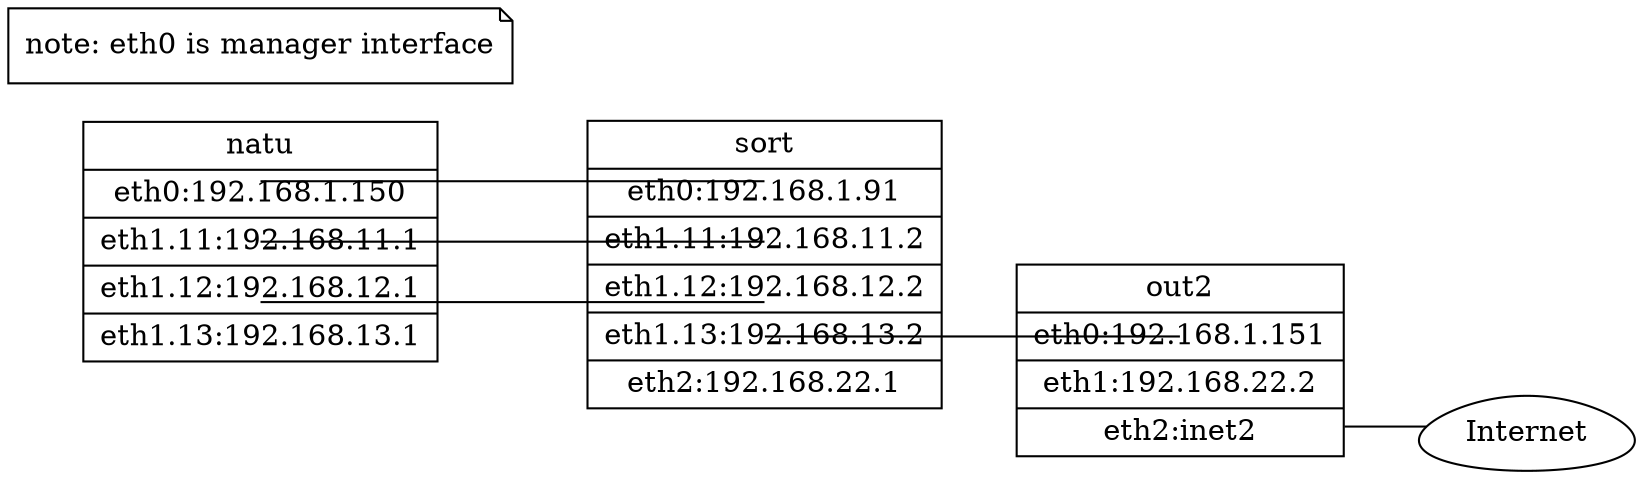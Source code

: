 digraph R {
        rankdir=LR
        splines=ortho
        node [ shape=record ];
        edge [ arrowhead=none ]
        natu [ label= "natu | <eth0> eth0:192.168.1.150 | <eth1v11> eth1.11:192.168.11.1 \
              | <eth1v12> eth1.12:192.168.12.1 | <eth1v13> eth1.13:192.168.13.1" ]
        sort [ label= "sort | <eth0> eth0:192.168.1.91 | <eth1v11> eth1.11:192.168.11.2 \
              | <eth1v12> eth1.12:192.168.12.2 | <eth1v13> eth1.13:192.168.13.2 | <eth2> eth2:192.168.22.1" ]
        note [ shape=note, label = "note: eth0 is manager interface" ]
        out2 [ label = "out2 | <eth0> eth0:192.168.1.151 | <eth1> eth1:192.168.22.2 | <eth2> eth2:inet2" ]
        inet [ shape=egg, label="Internet"]

        natu:eth1v11 -> sort:eth1v11
        natu:eth1v12 -> sort:eth1v12
        natu:eth1v13 -> sort:eth1v13

        sort:eth2 -> out2:eth1
        out2:eth2 -> inet
}